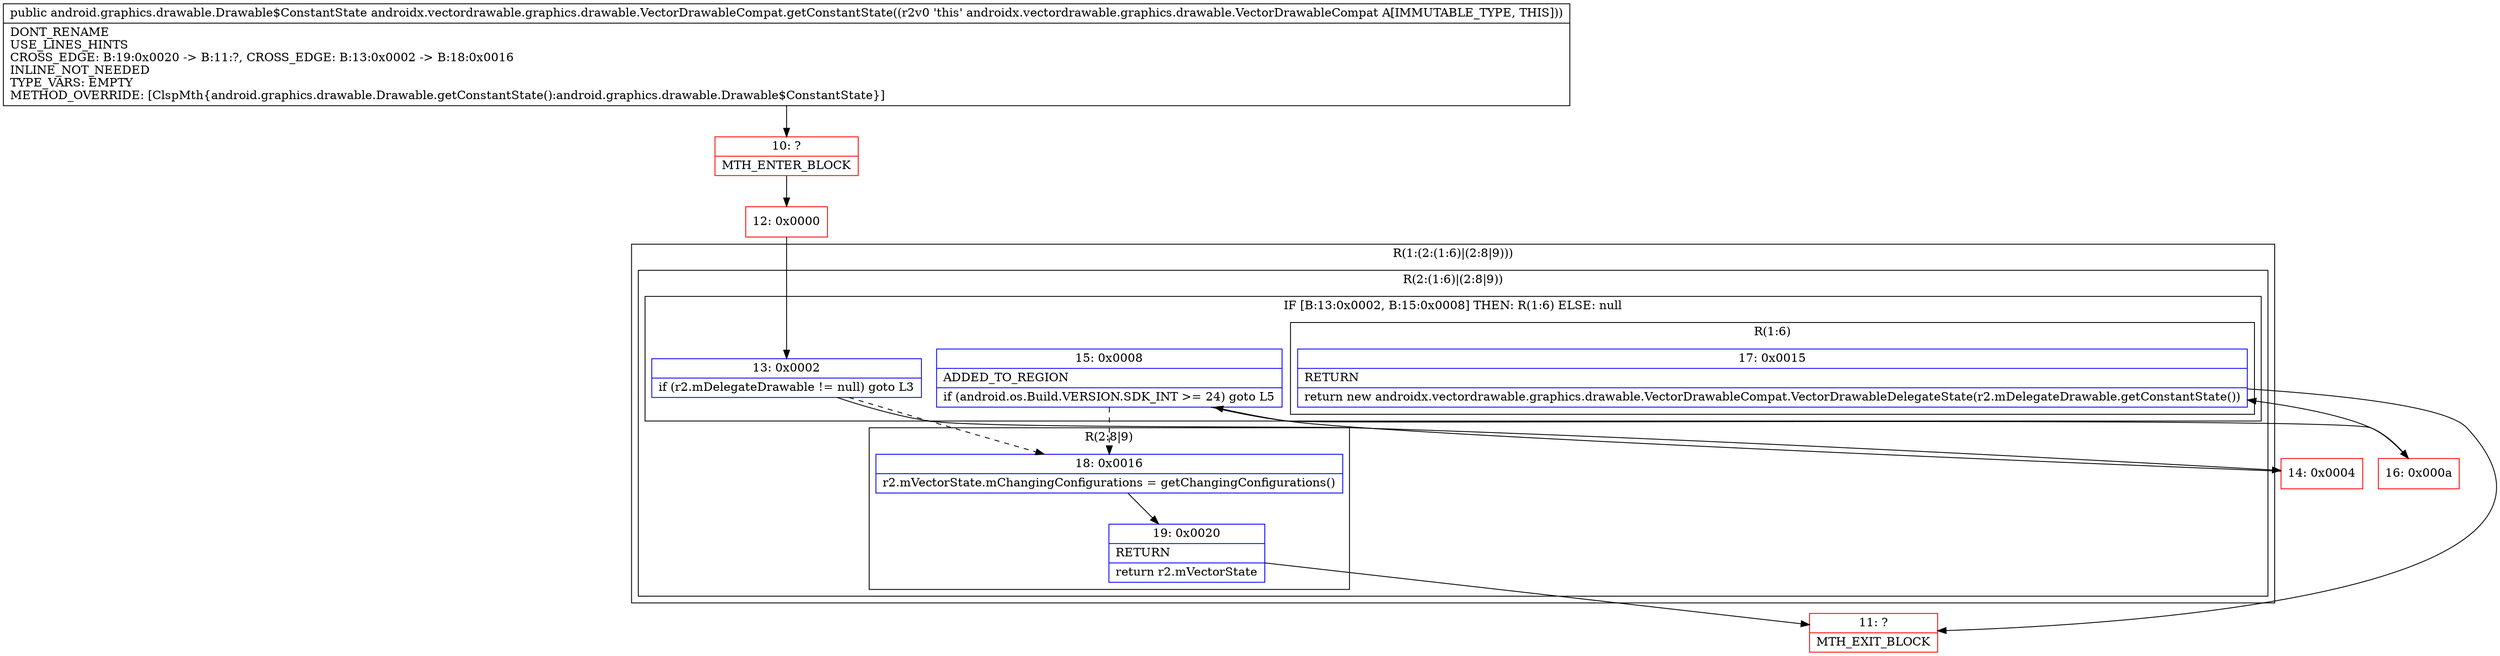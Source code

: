 digraph "CFG forandroidx.vectordrawable.graphics.drawable.VectorDrawableCompat.getConstantState()Landroid\/graphics\/drawable\/Drawable$ConstantState;" {
subgraph cluster_Region_1012353175 {
label = "R(1:(2:(1:6)|(2:8|9)))";
node [shape=record,color=blue];
subgraph cluster_Region_518260734 {
label = "R(2:(1:6)|(2:8|9))";
node [shape=record,color=blue];
subgraph cluster_IfRegion_2142397461 {
label = "IF [B:13:0x0002, B:15:0x0008] THEN: R(1:6) ELSE: null";
node [shape=record,color=blue];
Node_13 [shape=record,label="{13\:\ 0x0002|if (r2.mDelegateDrawable != null) goto L3\l}"];
Node_15 [shape=record,label="{15\:\ 0x0008|ADDED_TO_REGION\l|if (android.os.Build.VERSION.SDK_INT \>= 24) goto L5\l}"];
subgraph cluster_Region_2113189043 {
label = "R(1:6)";
node [shape=record,color=blue];
Node_17 [shape=record,label="{17\:\ 0x0015|RETURN\l|return new androidx.vectordrawable.graphics.drawable.VectorDrawableCompat.VectorDrawableDelegateState(r2.mDelegateDrawable.getConstantState())\l}"];
}
}
subgraph cluster_Region_2069977194 {
label = "R(2:8|9)";
node [shape=record,color=blue];
Node_18 [shape=record,label="{18\:\ 0x0016|r2.mVectorState.mChangingConfigurations = getChangingConfigurations()\l}"];
Node_19 [shape=record,label="{19\:\ 0x0020|RETURN\l|return r2.mVectorState\l}"];
}
}
}
Node_10 [shape=record,color=red,label="{10\:\ ?|MTH_ENTER_BLOCK\l}"];
Node_12 [shape=record,color=red,label="{12\:\ 0x0000}"];
Node_14 [shape=record,color=red,label="{14\:\ 0x0004}"];
Node_16 [shape=record,color=red,label="{16\:\ 0x000a}"];
Node_11 [shape=record,color=red,label="{11\:\ ?|MTH_EXIT_BLOCK\l}"];
MethodNode[shape=record,label="{public android.graphics.drawable.Drawable$ConstantState androidx.vectordrawable.graphics.drawable.VectorDrawableCompat.getConstantState((r2v0 'this' androidx.vectordrawable.graphics.drawable.VectorDrawableCompat A[IMMUTABLE_TYPE, THIS]))  | DONT_RENAME\lUSE_LINES_HINTS\lCROSS_EDGE: B:19:0x0020 \-\> B:11:?, CROSS_EDGE: B:13:0x0002 \-\> B:18:0x0016\lINLINE_NOT_NEEDED\lTYPE_VARS: EMPTY\lMETHOD_OVERRIDE: [ClspMth\{android.graphics.drawable.Drawable.getConstantState():android.graphics.drawable.Drawable$ConstantState\}]\l}"];
MethodNode -> Node_10;Node_13 -> Node_14;
Node_13 -> Node_18[style=dashed];
Node_15 -> Node_16;
Node_15 -> Node_18[style=dashed];
Node_17 -> Node_11;
Node_18 -> Node_19;
Node_19 -> Node_11;
Node_10 -> Node_12;
Node_12 -> Node_13;
Node_14 -> Node_15;
Node_16 -> Node_17;
}

